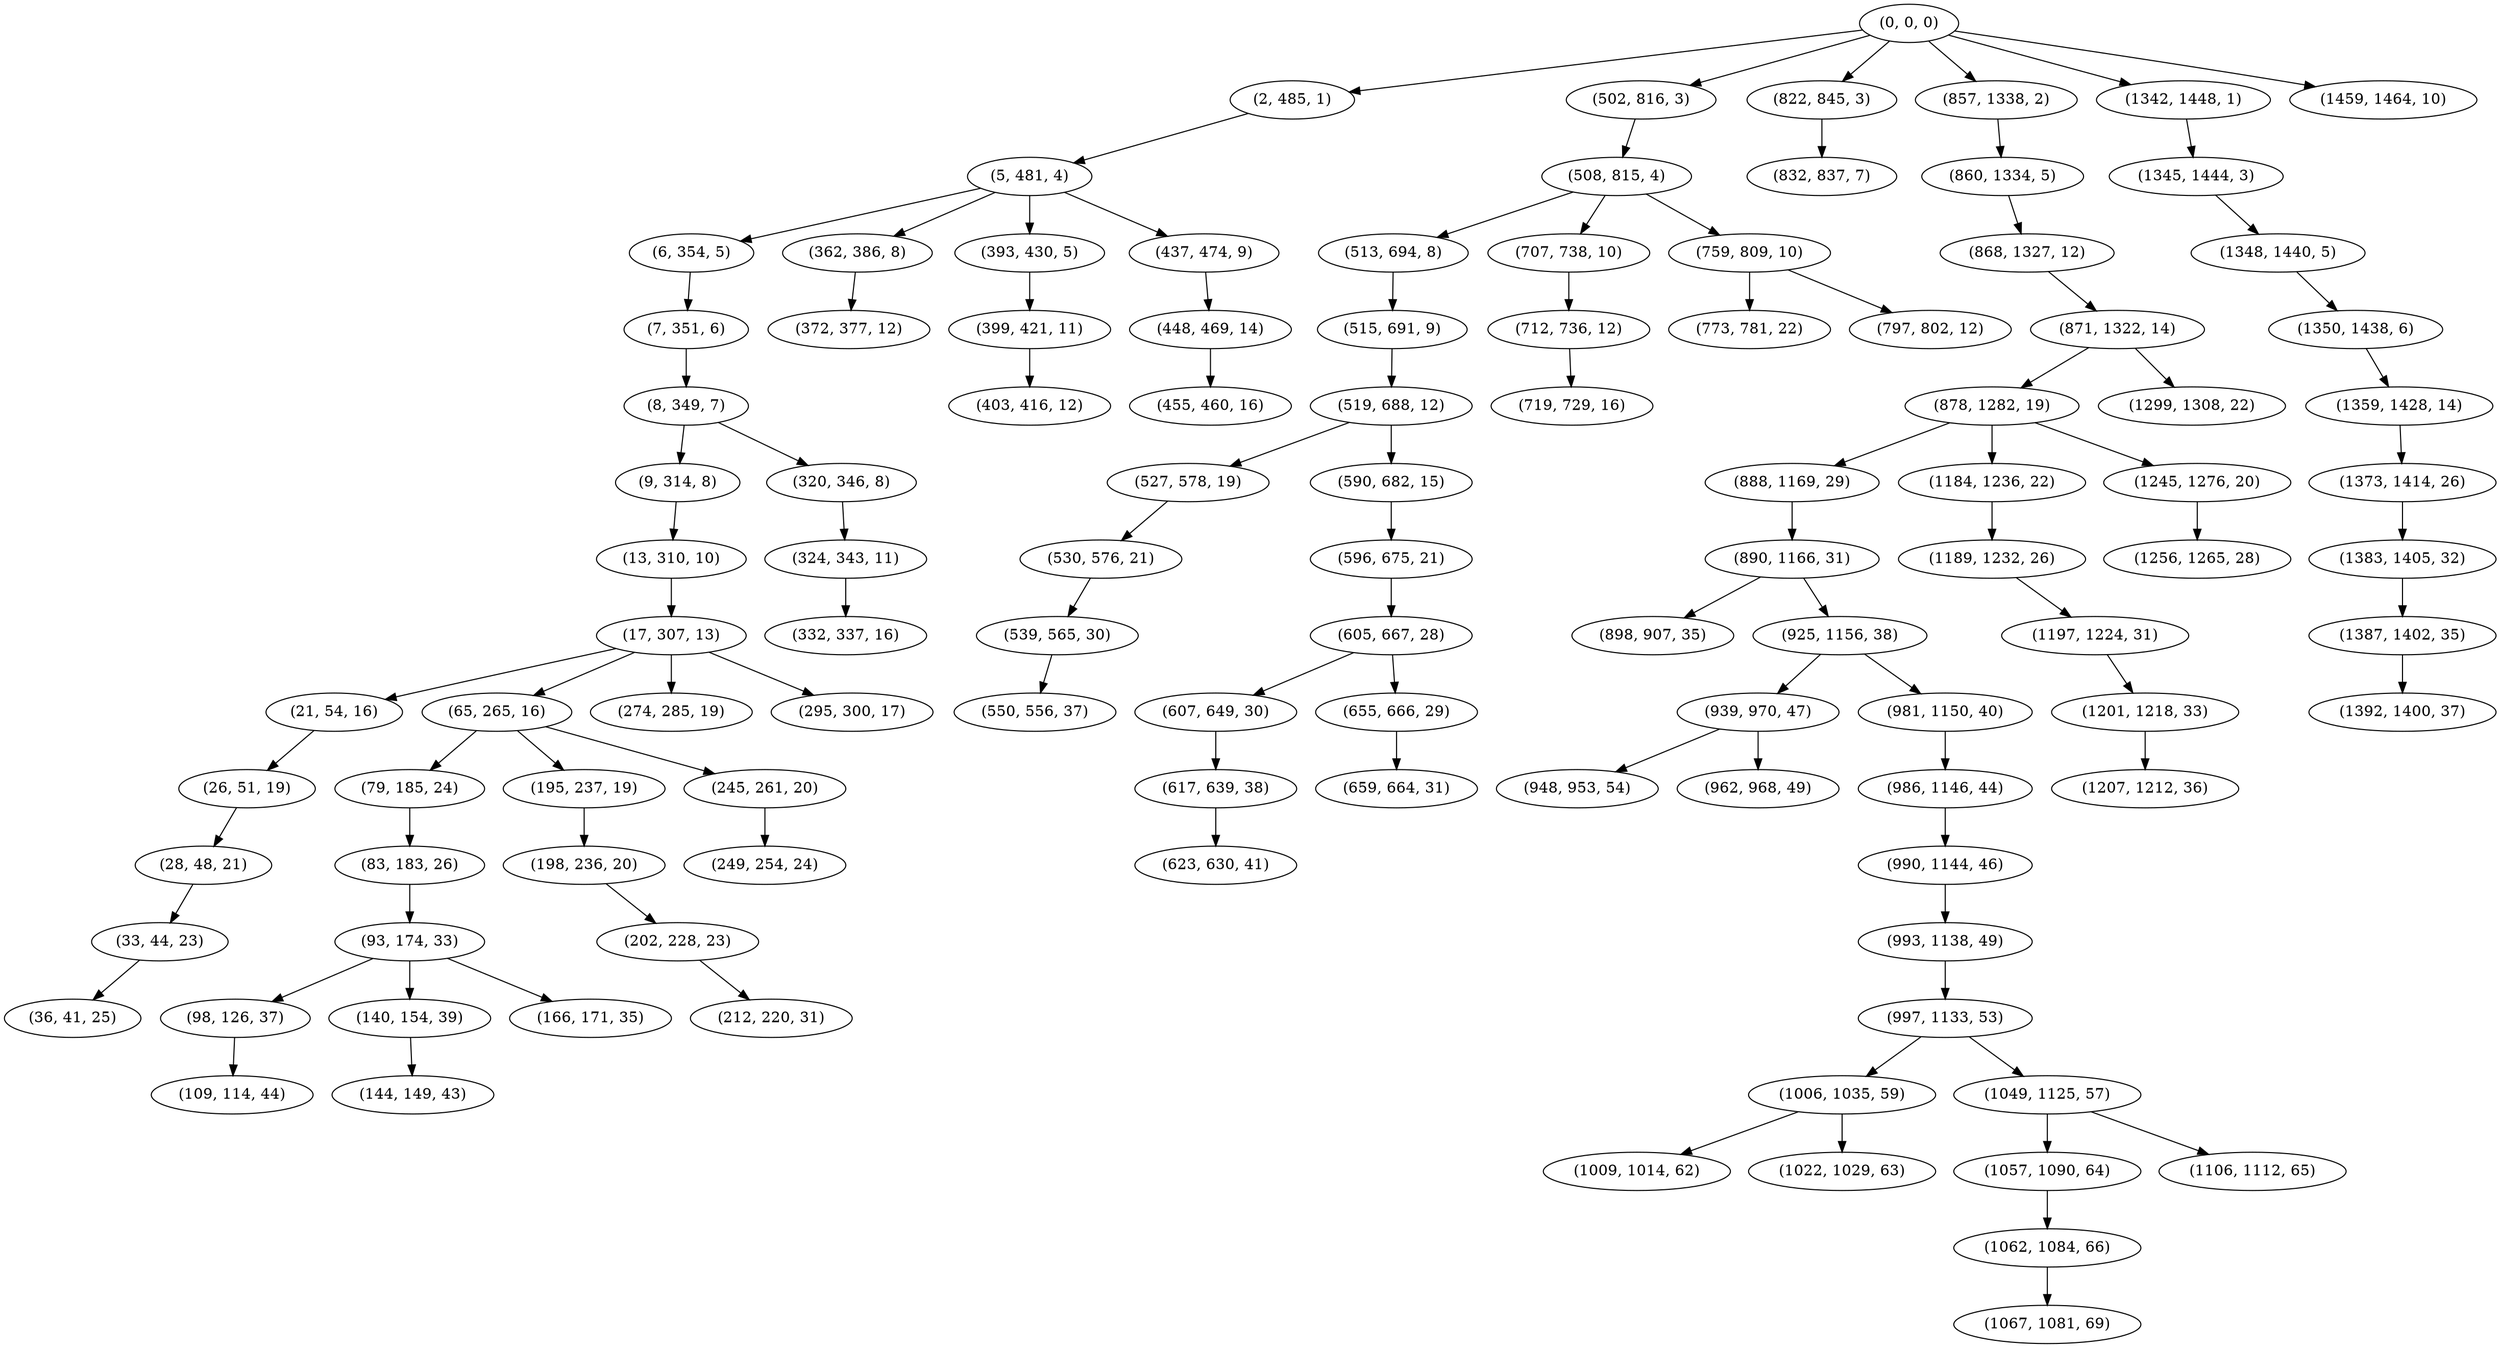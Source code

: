 digraph tree {
    "(0, 0, 0)";
    "(2, 485, 1)";
    "(5, 481, 4)";
    "(6, 354, 5)";
    "(7, 351, 6)";
    "(8, 349, 7)";
    "(9, 314, 8)";
    "(13, 310, 10)";
    "(17, 307, 13)";
    "(21, 54, 16)";
    "(26, 51, 19)";
    "(28, 48, 21)";
    "(33, 44, 23)";
    "(36, 41, 25)";
    "(65, 265, 16)";
    "(79, 185, 24)";
    "(83, 183, 26)";
    "(93, 174, 33)";
    "(98, 126, 37)";
    "(109, 114, 44)";
    "(140, 154, 39)";
    "(144, 149, 43)";
    "(166, 171, 35)";
    "(195, 237, 19)";
    "(198, 236, 20)";
    "(202, 228, 23)";
    "(212, 220, 31)";
    "(245, 261, 20)";
    "(249, 254, 24)";
    "(274, 285, 19)";
    "(295, 300, 17)";
    "(320, 346, 8)";
    "(324, 343, 11)";
    "(332, 337, 16)";
    "(362, 386, 8)";
    "(372, 377, 12)";
    "(393, 430, 5)";
    "(399, 421, 11)";
    "(403, 416, 12)";
    "(437, 474, 9)";
    "(448, 469, 14)";
    "(455, 460, 16)";
    "(502, 816, 3)";
    "(508, 815, 4)";
    "(513, 694, 8)";
    "(515, 691, 9)";
    "(519, 688, 12)";
    "(527, 578, 19)";
    "(530, 576, 21)";
    "(539, 565, 30)";
    "(550, 556, 37)";
    "(590, 682, 15)";
    "(596, 675, 21)";
    "(605, 667, 28)";
    "(607, 649, 30)";
    "(617, 639, 38)";
    "(623, 630, 41)";
    "(655, 666, 29)";
    "(659, 664, 31)";
    "(707, 738, 10)";
    "(712, 736, 12)";
    "(719, 729, 16)";
    "(759, 809, 10)";
    "(773, 781, 22)";
    "(797, 802, 12)";
    "(822, 845, 3)";
    "(832, 837, 7)";
    "(857, 1338, 2)";
    "(860, 1334, 5)";
    "(868, 1327, 12)";
    "(871, 1322, 14)";
    "(878, 1282, 19)";
    "(888, 1169, 29)";
    "(890, 1166, 31)";
    "(898, 907, 35)";
    "(925, 1156, 38)";
    "(939, 970, 47)";
    "(948, 953, 54)";
    "(962, 968, 49)";
    "(981, 1150, 40)";
    "(986, 1146, 44)";
    "(990, 1144, 46)";
    "(993, 1138, 49)";
    "(997, 1133, 53)";
    "(1006, 1035, 59)";
    "(1009, 1014, 62)";
    "(1022, 1029, 63)";
    "(1049, 1125, 57)";
    "(1057, 1090, 64)";
    "(1062, 1084, 66)";
    "(1067, 1081, 69)";
    "(1106, 1112, 65)";
    "(1184, 1236, 22)";
    "(1189, 1232, 26)";
    "(1197, 1224, 31)";
    "(1201, 1218, 33)";
    "(1207, 1212, 36)";
    "(1245, 1276, 20)";
    "(1256, 1265, 28)";
    "(1299, 1308, 22)";
    "(1342, 1448, 1)";
    "(1345, 1444, 3)";
    "(1348, 1440, 5)";
    "(1350, 1438, 6)";
    "(1359, 1428, 14)";
    "(1373, 1414, 26)";
    "(1383, 1405, 32)";
    "(1387, 1402, 35)";
    "(1392, 1400, 37)";
    "(1459, 1464, 10)";
    "(0, 0, 0)" -> "(2, 485, 1)";
    "(0, 0, 0)" -> "(502, 816, 3)";
    "(0, 0, 0)" -> "(822, 845, 3)";
    "(0, 0, 0)" -> "(857, 1338, 2)";
    "(0, 0, 0)" -> "(1342, 1448, 1)";
    "(0, 0, 0)" -> "(1459, 1464, 10)";
    "(2, 485, 1)" -> "(5, 481, 4)";
    "(5, 481, 4)" -> "(6, 354, 5)";
    "(5, 481, 4)" -> "(362, 386, 8)";
    "(5, 481, 4)" -> "(393, 430, 5)";
    "(5, 481, 4)" -> "(437, 474, 9)";
    "(6, 354, 5)" -> "(7, 351, 6)";
    "(7, 351, 6)" -> "(8, 349, 7)";
    "(8, 349, 7)" -> "(9, 314, 8)";
    "(8, 349, 7)" -> "(320, 346, 8)";
    "(9, 314, 8)" -> "(13, 310, 10)";
    "(13, 310, 10)" -> "(17, 307, 13)";
    "(17, 307, 13)" -> "(21, 54, 16)";
    "(17, 307, 13)" -> "(65, 265, 16)";
    "(17, 307, 13)" -> "(274, 285, 19)";
    "(17, 307, 13)" -> "(295, 300, 17)";
    "(21, 54, 16)" -> "(26, 51, 19)";
    "(26, 51, 19)" -> "(28, 48, 21)";
    "(28, 48, 21)" -> "(33, 44, 23)";
    "(33, 44, 23)" -> "(36, 41, 25)";
    "(65, 265, 16)" -> "(79, 185, 24)";
    "(65, 265, 16)" -> "(195, 237, 19)";
    "(65, 265, 16)" -> "(245, 261, 20)";
    "(79, 185, 24)" -> "(83, 183, 26)";
    "(83, 183, 26)" -> "(93, 174, 33)";
    "(93, 174, 33)" -> "(98, 126, 37)";
    "(93, 174, 33)" -> "(140, 154, 39)";
    "(93, 174, 33)" -> "(166, 171, 35)";
    "(98, 126, 37)" -> "(109, 114, 44)";
    "(140, 154, 39)" -> "(144, 149, 43)";
    "(195, 237, 19)" -> "(198, 236, 20)";
    "(198, 236, 20)" -> "(202, 228, 23)";
    "(202, 228, 23)" -> "(212, 220, 31)";
    "(245, 261, 20)" -> "(249, 254, 24)";
    "(320, 346, 8)" -> "(324, 343, 11)";
    "(324, 343, 11)" -> "(332, 337, 16)";
    "(362, 386, 8)" -> "(372, 377, 12)";
    "(393, 430, 5)" -> "(399, 421, 11)";
    "(399, 421, 11)" -> "(403, 416, 12)";
    "(437, 474, 9)" -> "(448, 469, 14)";
    "(448, 469, 14)" -> "(455, 460, 16)";
    "(502, 816, 3)" -> "(508, 815, 4)";
    "(508, 815, 4)" -> "(513, 694, 8)";
    "(508, 815, 4)" -> "(707, 738, 10)";
    "(508, 815, 4)" -> "(759, 809, 10)";
    "(513, 694, 8)" -> "(515, 691, 9)";
    "(515, 691, 9)" -> "(519, 688, 12)";
    "(519, 688, 12)" -> "(527, 578, 19)";
    "(519, 688, 12)" -> "(590, 682, 15)";
    "(527, 578, 19)" -> "(530, 576, 21)";
    "(530, 576, 21)" -> "(539, 565, 30)";
    "(539, 565, 30)" -> "(550, 556, 37)";
    "(590, 682, 15)" -> "(596, 675, 21)";
    "(596, 675, 21)" -> "(605, 667, 28)";
    "(605, 667, 28)" -> "(607, 649, 30)";
    "(605, 667, 28)" -> "(655, 666, 29)";
    "(607, 649, 30)" -> "(617, 639, 38)";
    "(617, 639, 38)" -> "(623, 630, 41)";
    "(655, 666, 29)" -> "(659, 664, 31)";
    "(707, 738, 10)" -> "(712, 736, 12)";
    "(712, 736, 12)" -> "(719, 729, 16)";
    "(759, 809, 10)" -> "(773, 781, 22)";
    "(759, 809, 10)" -> "(797, 802, 12)";
    "(822, 845, 3)" -> "(832, 837, 7)";
    "(857, 1338, 2)" -> "(860, 1334, 5)";
    "(860, 1334, 5)" -> "(868, 1327, 12)";
    "(868, 1327, 12)" -> "(871, 1322, 14)";
    "(871, 1322, 14)" -> "(878, 1282, 19)";
    "(871, 1322, 14)" -> "(1299, 1308, 22)";
    "(878, 1282, 19)" -> "(888, 1169, 29)";
    "(878, 1282, 19)" -> "(1184, 1236, 22)";
    "(878, 1282, 19)" -> "(1245, 1276, 20)";
    "(888, 1169, 29)" -> "(890, 1166, 31)";
    "(890, 1166, 31)" -> "(898, 907, 35)";
    "(890, 1166, 31)" -> "(925, 1156, 38)";
    "(925, 1156, 38)" -> "(939, 970, 47)";
    "(925, 1156, 38)" -> "(981, 1150, 40)";
    "(939, 970, 47)" -> "(948, 953, 54)";
    "(939, 970, 47)" -> "(962, 968, 49)";
    "(981, 1150, 40)" -> "(986, 1146, 44)";
    "(986, 1146, 44)" -> "(990, 1144, 46)";
    "(990, 1144, 46)" -> "(993, 1138, 49)";
    "(993, 1138, 49)" -> "(997, 1133, 53)";
    "(997, 1133, 53)" -> "(1006, 1035, 59)";
    "(997, 1133, 53)" -> "(1049, 1125, 57)";
    "(1006, 1035, 59)" -> "(1009, 1014, 62)";
    "(1006, 1035, 59)" -> "(1022, 1029, 63)";
    "(1049, 1125, 57)" -> "(1057, 1090, 64)";
    "(1049, 1125, 57)" -> "(1106, 1112, 65)";
    "(1057, 1090, 64)" -> "(1062, 1084, 66)";
    "(1062, 1084, 66)" -> "(1067, 1081, 69)";
    "(1184, 1236, 22)" -> "(1189, 1232, 26)";
    "(1189, 1232, 26)" -> "(1197, 1224, 31)";
    "(1197, 1224, 31)" -> "(1201, 1218, 33)";
    "(1201, 1218, 33)" -> "(1207, 1212, 36)";
    "(1245, 1276, 20)" -> "(1256, 1265, 28)";
    "(1342, 1448, 1)" -> "(1345, 1444, 3)";
    "(1345, 1444, 3)" -> "(1348, 1440, 5)";
    "(1348, 1440, 5)" -> "(1350, 1438, 6)";
    "(1350, 1438, 6)" -> "(1359, 1428, 14)";
    "(1359, 1428, 14)" -> "(1373, 1414, 26)";
    "(1373, 1414, 26)" -> "(1383, 1405, 32)";
    "(1383, 1405, 32)" -> "(1387, 1402, 35)";
    "(1387, 1402, 35)" -> "(1392, 1400, 37)";
}
